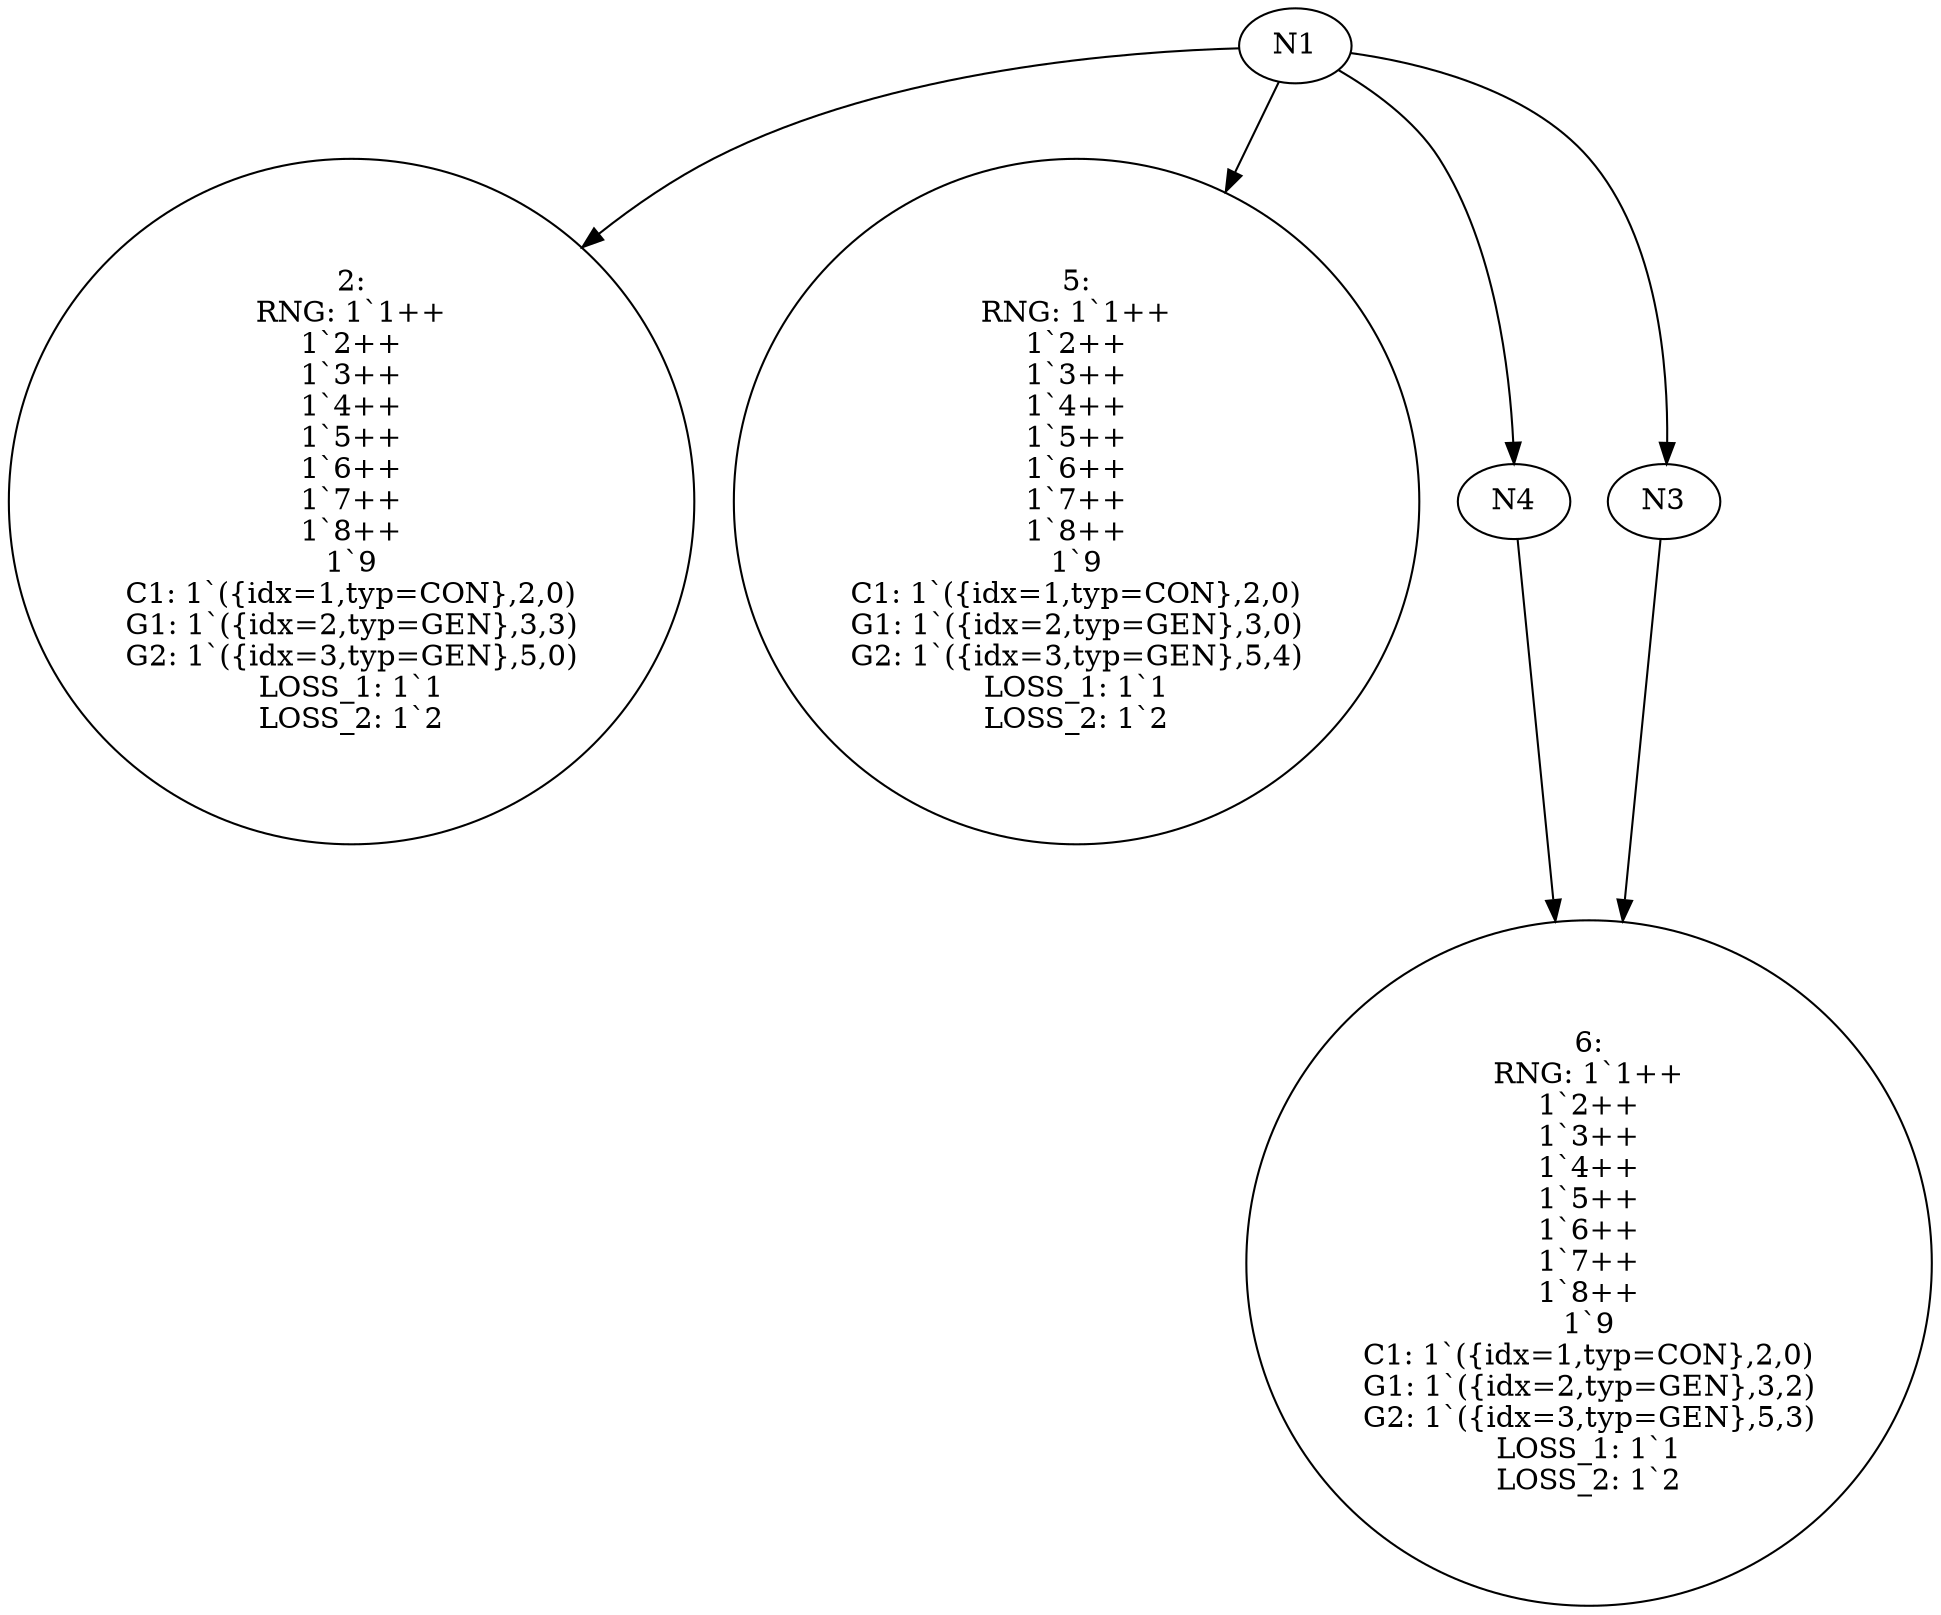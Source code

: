 digraph cpn_tools_graph {
  N2 [label="2:
RNG: 1`1++
1`2++
1`3++
1`4++
1`5++
1`6++
1`7++
1`8++
1`9
C1: 1`({idx=1,typ=CON},2,0)
G1: 1`({idx=2,typ=GEN},3,3)
G2: 1`({idx=3,typ=GEN},5,0)
LOSS_1: 1`1
LOSS_2: 1`2
"];
  N5 [label="5:
RNG: 1`1++
1`2++
1`3++
1`4++
1`5++
1`6++
1`7++
1`8++
1`9
C1: 1`({idx=1,typ=CON},2,0)
G1: 1`({idx=2,typ=GEN},3,0)
G2: 1`({idx=3,typ=GEN},5,4)
LOSS_1: 1`1
LOSS_2: 1`2
"];
  N6 [label="6:
RNG: 1`1++
1`2++
1`3++
1`4++
1`5++
1`6++
1`7++
1`8++
1`9
C1: 1`({idx=1,typ=CON},2,0)
G1: 1`({idx=2,typ=GEN},3,2)
G2: 1`({idx=3,typ=GEN},5,3)
LOSS_1: 1`1
LOSS_2: 1`2
"];
  N1 -> N5 ;
  N1 -> N4 ;
  N1 -> N3 ;
  N1 -> N2 ;
  N3 -> N6 ;
  N4 -> N6 ;
}